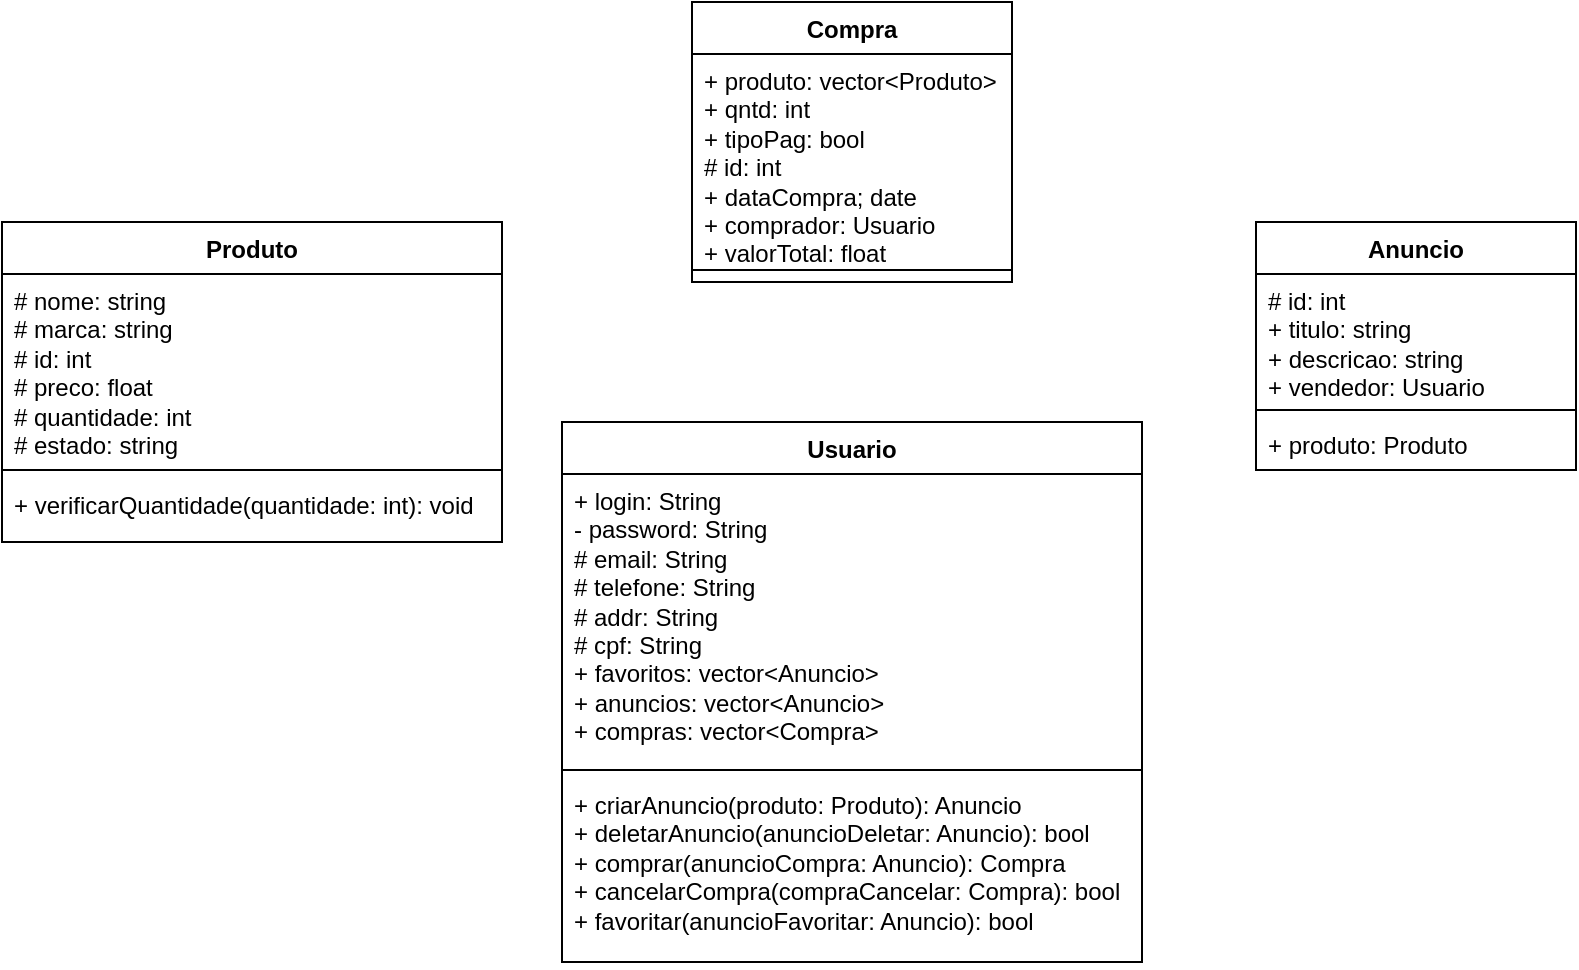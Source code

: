 <mxfile version="24.4.8" type="github">
  <diagram name="Página-1" id="XBrTxbTauC1JcintBT35">
    <mxGraphModel dx="1434" dy="772" grid="1" gridSize="10" guides="1" tooltips="1" connect="1" arrows="1" fold="1" page="1" pageScale="1" pageWidth="827" pageHeight="1169" math="0" shadow="0">
      <root>
        <mxCell id="0" />
        <mxCell id="1" parent="0" />
        <mxCell id="ssOAzaT7IolKMRtA22Cj-1" value="Compra" style="swimlane;fontStyle=1;align=center;verticalAlign=top;childLayout=stackLayout;horizontal=1;startSize=26;horizontalStack=0;resizeParent=1;resizeParentMax=0;resizeLast=0;collapsible=1;marginBottom=0;whiteSpace=wrap;html=1;" parent="1" vertex="1">
          <mxGeometry x="385" y="370" width="160" height="140" as="geometry" />
        </mxCell>
        <mxCell id="ssOAzaT7IolKMRtA22Cj-2" value="+ produto: vector&amp;lt;Produto&amp;gt;&lt;div&gt;+ qntd: int&lt;/div&gt;&lt;div&gt;+ tipoPag: bool&lt;/div&gt;&lt;div&gt;# id: int&lt;/div&gt;&lt;div&gt;+ dataCompra; date&lt;/div&gt;&lt;div&gt;+ comprador: Usuario&lt;/div&gt;&lt;div&gt;+ valorTotal: float&lt;/div&gt;&lt;div&gt;&lt;br&gt;&lt;/div&gt;" style="text;strokeColor=none;fillColor=none;align=left;verticalAlign=top;spacingLeft=4;spacingRight=4;overflow=hidden;rotatable=0;points=[[0,0.5],[1,0.5]];portConstraint=eastwest;whiteSpace=wrap;html=1;" parent="ssOAzaT7IolKMRtA22Cj-1" vertex="1">
          <mxGeometry y="26" width="160" height="104" as="geometry" />
        </mxCell>
        <mxCell id="ssOAzaT7IolKMRtA22Cj-3" value="" style="line;strokeWidth=1;fillColor=none;align=left;verticalAlign=middle;spacingTop=-1;spacingLeft=3;spacingRight=3;rotatable=0;labelPosition=right;points=[];portConstraint=eastwest;strokeColor=inherit;" parent="ssOAzaT7IolKMRtA22Cj-1" vertex="1">
          <mxGeometry y="130" width="160" height="8" as="geometry" />
        </mxCell>
        <mxCell id="ssOAzaT7IolKMRtA22Cj-4" value="+ method(type): type" style="text;strokeColor=none;fillColor=none;align=left;verticalAlign=top;spacingLeft=4;spacingRight=4;overflow=hidden;rotatable=0;points=[[0,0.5],[1,0.5]];portConstraint=eastwest;whiteSpace=wrap;html=1;" parent="ssOAzaT7IolKMRtA22Cj-1" vertex="1">
          <mxGeometry y="138" width="160" height="2" as="geometry" />
        </mxCell>
        <mxCell id="ssOAzaT7IolKMRtA22Cj-5" value="Usuario" style="swimlane;fontStyle=1;align=center;verticalAlign=top;childLayout=stackLayout;horizontal=1;startSize=26;horizontalStack=0;resizeParent=1;resizeParentMax=0;resizeLast=0;collapsible=1;marginBottom=0;whiteSpace=wrap;html=1;" parent="1" vertex="1">
          <mxGeometry x="320" y="580" width="290" height="270" as="geometry" />
        </mxCell>
        <mxCell id="ssOAzaT7IolKMRtA22Cj-6" value="+ login: String&lt;div&gt;- password: String&lt;/div&gt;&lt;div&gt;# email: String&lt;/div&gt;&lt;div&gt;# telefone: String&lt;/div&gt;&lt;div&gt;# addr: String&lt;/div&gt;&lt;div&gt;# cpf: String&lt;/div&gt;&lt;div&gt;+ favoritos:&lt;span style=&quot;background-color: initial;&quot;&gt;&amp;nbsp;vector&amp;lt;Anuncio&amp;gt;&lt;/span&gt;&lt;/div&gt;&lt;div&gt;+ anuncios: vector&amp;lt;Anuncio&amp;gt;&lt;/div&gt;&lt;div&gt;+ compras: vector&amp;lt;Compra&amp;gt;&lt;/div&gt;&lt;div&gt;&lt;br&gt;&lt;/div&gt;" style="text;strokeColor=none;fillColor=none;align=left;verticalAlign=top;spacingLeft=4;spacingRight=4;overflow=hidden;rotatable=0;points=[[0,0.5],[1,0.5]];portConstraint=eastwest;whiteSpace=wrap;html=1;" parent="ssOAzaT7IolKMRtA22Cj-5" vertex="1">
          <mxGeometry y="26" width="290" height="144" as="geometry" />
        </mxCell>
        <mxCell id="ssOAzaT7IolKMRtA22Cj-7" value="" style="line;strokeWidth=1;fillColor=none;align=left;verticalAlign=middle;spacingTop=-1;spacingLeft=3;spacingRight=3;rotatable=0;labelPosition=right;points=[];portConstraint=eastwest;strokeColor=inherit;" parent="ssOAzaT7IolKMRtA22Cj-5" vertex="1">
          <mxGeometry y="170" width="290" height="8" as="geometry" />
        </mxCell>
        <mxCell id="ssOAzaT7IolKMRtA22Cj-8" value="+ criarAnuncio(produto: Produto): Anuncio&lt;div&gt;+ deletarAnuncio(anuncioDeletar: Anuncio): bool&lt;/div&gt;&lt;div&gt;+ comprar(anuncioCompra: Anuncio): Compra&lt;/div&gt;&lt;div&gt;+ cancelarCompra(compraCancelar: Compra): bool&lt;/div&gt;&lt;div&gt;+ favoritar(anuncioFavoritar: Anuncio): bool&lt;/div&gt;&lt;div&gt;&lt;br&gt;&lt;/div&gt;" style="text;strokeColor=none;fillColor=none;align=left;verticalAlign=top;spacingLeft=4;spacingRight=4;overflow=hidden;rotatable=0;points=[[0,0.5],[1,0.5]];portConstraint=eastwest;whiteSpace=wrap;html=1;" parent="ssOAzaT7IolKMRtA22Cj-5" vertex="1">
          <mxGeometry y="178" width="290" height="92" as="geometry" />
        </mxCell>
        <mxCell id="ssOAzaT7IolKMRtA22Cj-9" value="Anuncio" style="swimlane;fontStyle=1;align=center;verticalAlign=top;childLayout=stackLayout;horizontal=1;startSize=26;horizontalStack=0;resizeParent=1;resizeParentMax=0;resizeLast=0;collapsible=1;marginBottom=0;whiteSpace=wrap;html=1;" parent="1" vertex="1">
          <mxGeometry x="667" y="480" width="160" height="124" as="geometry" />
        </mxCell>
        <mxCell id="ssOAzaT7IolKMRtA22Cj-10" value="&lt;div&gt;# id: int&lt;/div&gt;&lt;div&gt;+ titulo: string&lt;/div&gt;&lt;div&gt;+ descricao: string&lt;/div&gt;&lt;div&gt;+ vendedor: Usuario&lt;/div&gt;" style="text;strokeColor=none;fillColor=none;align=left;verticalAlign=top;spacingLeft=4;spacingRight=4;overflow=hidden;rotatable=0;points=[[0,0.5],[1,0.5]];portConstraint=eastwest;whiteSpace=wrap;html=1;" parent="ssOAzaT7IolKMRtA22Cj-9" vertex="1">
          <mxGeometry y="26" width="160" height="64" as="geometry" />
        </mxCell>
        <mxCell id="ssOAzaT7IolKMRtA22Cj-11" value="" style="line;strokeWidth=1;fillColor=none;align=left;verticalAlign=middle;spacingTop=-1;spacingLeft=3;spacingRight=3;rotatable=0;labelPosition=right;points=[];portConstraint=eastwest;strokeColor=inherit;" parent="ssOAzaT7IolKMRtA22Cj-9" vertex="1">
          <mxGeometry y="90" width="160" height="8" as="geometry" />
        </mxCell>
        <mxCell id="ssOAzaT7IolKMRtA22Cj-12" value="+ produto: Produto&lt;div&gt;&lt;br&gt;&lt;/div&gt;" style="text;strokeColor=none;fillColor=none;align=left;verticalAlign=top;spacingLeft=4;spacingRight=4;overflow=hidden;rotatable=0;points=[[0,0.5],[1,0.5]];portConstraint=eastwest;whiteSpace=wrap;html=1;" parent="ssOAzaT7IolKMRtA22Cj-9" vertex="1">
          <mxGeometry y="98" width="160" height="26" as="geometry" />
        </mxCell>
        <mxCell id="ssOAzaT7IolKMRtA22Cj-13" value="Produto&lt;div&gt;&lt;br&gt;&lt;/div&gt;" style="swimlane;fontStyle=1;align=center;verticalAlign=top;childLayout=stackLayout;horizontal=1;startSize=26;horizontalStack=0;resizeParent=1;resizeParentMax=0;resizeLast=0;collapsible=1;marginBottom=0;whiteSpace=wrap;html=1;" parent="1" vertex="1">
          <mxGeometry x="40" y="480" width="250" height="160" as="geometry" />
        </mxCell>
        <mxCell id="ssOAzaT7IolKMRtA22Cj-14" value="# nome: string&lt;div&gt;# marca: string&lt;/div&gt;&lt;div&gt;# id: int&lt;/div&gt;&lt;div&gt;# preco: float&lt;/div&gt;&lt;div&gt;# quantidade: int&lt;/div&gt;&lt;div&gt;# estado: string&lt;/div&gt;" style="text;strokeColor=none;fillColor=none;align=left;verticalAlign=top;spacingLeft=4;spacingRight=4;overflow=hidden;rotatable=0;points=[[0,0.5],[1,0.5]];portConstraint=eastwest;whiteSpace=wrap;html=1;" parent="ssOAzaT7IolKMRtA22Cj-13" vertex="1">
          <mxGeometry y="26" width="250" height="94" as="geometry" />
        </mxCell>
        <mxCell id="ssOAzaT7IolKMRtA22Cj-15" value="" style="line;strokeWidth=1;fillColor=none;align=left;verticalAlign=middle;spacingTop=-1;spacingLeft=3;spacingRight=3;rotatable=0;labelPosition=right;points=[];portConstraint=eastwest;strokeColor=inherit;" parent="ssOAzaT7IolKMRtA22Cj-13" vertex="1">
          <mxGeometry y="120" width="250" height="8" as="geometry" />
        </mxCell>
        <mxCell id="ssOAzaT7IolKMRtA22Cj-16" value="+ verificarQuantidade(quantidade: int): void" style="text;strokeColor=none;fillColor=none;align=left;verticalAlign=top;spacingLeft=4;spacingRight=4;overflow=hidden;rotatable=0;points=[[0,0.5],[1,0.5]];portConstraint=eastwest;whiteSpace=wrap;html=1;" parent="ssOAzaT7IolKMRtA22Cj-13" vertex="1">
          <mxGeometry y="128" width="250" height="32" as="geometry" />
        </mxCell>
      </root>
    </mxGraphModel>
  </diagram>
</mxfile>
